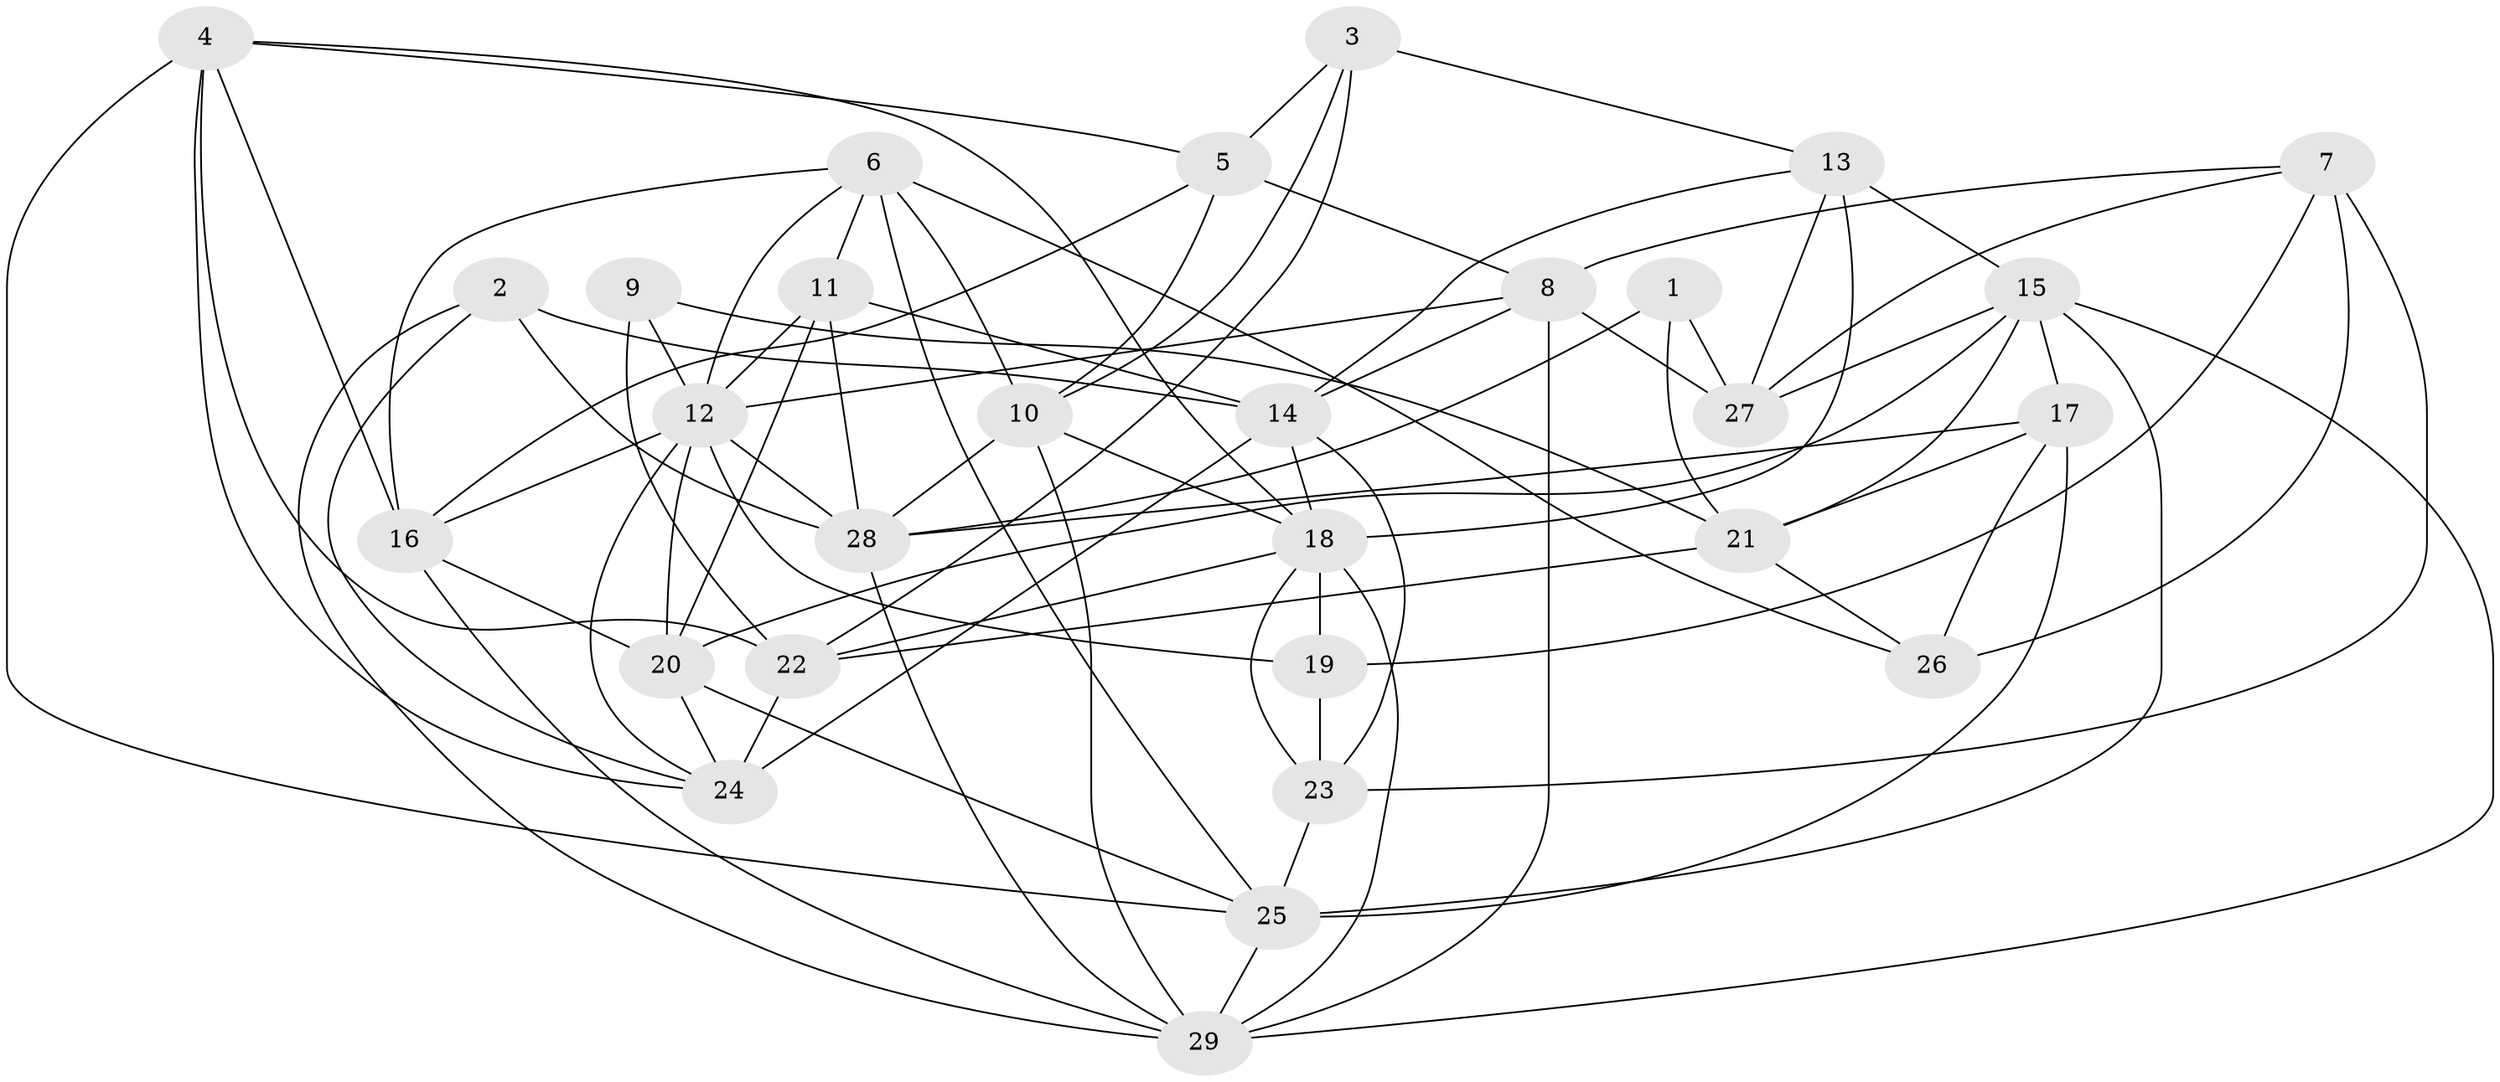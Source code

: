 // original degree distribution, {4: 1.0}
// Generated by graph-tools (version 1.1) at 2025/38/03/04/25 23:38:09]
// undirected, 29 vertices, 82 edges
graph export_dot {
  node [color=gray90,style=filled];
  1;
  2;
  3;
  4;
  5;
  6;
  7;
  8;
  9;
  10;
  11;
  12;
  13;
  14;
  15;
  16;
  17;
  18;
  19;
  20;
  21;
  22;
  23;
  24;
  25;
  26;
  27;
  28;
  29;
  1 -- 21 [weight=1.0];
  1 -- 27 [weight=2.0];
  1 -- 28 [weight=1.0];
  2 -- 14 [weight=1.0];
  2 -- 24 [weight=1.0];
  2 -- 28 [weight=1.0];
  2 -- 29 [weight=1.0];
  3 -- 5 [weight=1.0];
  3 -- 10 [weight=1.0];
  3 -- 13 [weight=1.0];
  3 -- 22 [weight=1.0];
  4 -- 5 [weight=1.0];
  4 -- 16 [weight=1.0];
  4 -- 18 [weight=1.0];
  4 -- 22 [weight=2.0];
  4 -- 24 [weight=1.0];
  4 -- 25 [weight=2.0];
  5 -- 8 [weight=1.0];
  5 -- 10 [weight=2.0];
  5 -- 16 [weight=1.0];
  6 -- 10 [weight=1.0];
  6 -- 11 [weight=1.0];
  6 -- 12 [weight=1.0];
  6 -- 16 [weight=1.0];
  6 -- 25 [weight=1.0];
  6 -- 26 [weight=1.0];
  7 -- 8 [weight=1.0];
  7 -- 19 [weight=1.0];
  7 -- 23 [weight=1.0];
  7 -- 26 [weight=2.0];
  7 -- 27 [weight=1.0];
  8 -- 12 [weight=1.0];
  8 -- 14 [weight=1.0];
  8 -- 27 [weight=1.0];
  8 -- 29 [weight=1.0];
  9 -- 12 [weight=2.0];
  9 -- 21 [weight=1.0];
  9 -- 22 [weight=1.0];
  10 -- 18 [weight=2.0];
  10 -- 28 [weight=1.0];
  10 -- 29 [weight=1.0];
  11 -- 12 [weight=1.0];
  11 -- 14 [weight=1.0];
  11 -- 20 [weight=1.0];
  11 -- 28 [weight=2.0];
  12 -- 16 [weight=1.0];
  12 -- 19 [weight=1.0];
  12 -- 20 [weight=1.0];
  12 -- 24 [weight=1.0];
  12 -- 28 [weight=1.0];
  13 -- 14 [weight=1.0];
  13 -- 15 [weight=1.0];
  13 -- 18 [weight=2.0];
  13 -- 27 [weight=1.0];
  14 -- 18 [weight=1.0];
  14 -- 23 [weight=1.0];
  14 -- 24 [weight=2.0];
  15 -- 17 [weight=1.0];
  15 -- 20 [weight=1.0];
  15 -- 21 [weight=1.0];
  15 -- 25 [weight=2.0];
  15 -- 27 [weight=1.0];
  15 -- 29 [weight=1.0];
  16 -- 20 [weight=1.0];
  16 -- 29 [weight=1.0];
  17 -- 21 [weight=1.0];
  17 -- 25 [weight=1.0];
  17 -- 26 [weight=2.0];
  17 -- 28 [weight=1.0];
  18 -- 19 [weight=1.0];
  18 -- 22 [weight=1.0];
  18 -- 23 [weight=1.0];
  18 -- 29 [weight=1.0];
  19 -- 23 [weight=1.0];
  20 -- 24 [weight=1.0];
  20 -- 25 [weight=1.0];
  21 -- 22 [weight=1.0];
  21 -- 26 [weight=1.0];
  22 -- 24 [weight=2.0];
  23 -- 25 [weight=2.0];
  25 -- 29 [weight=1.0];
  28 -- 29 [weight=1.0];
}
